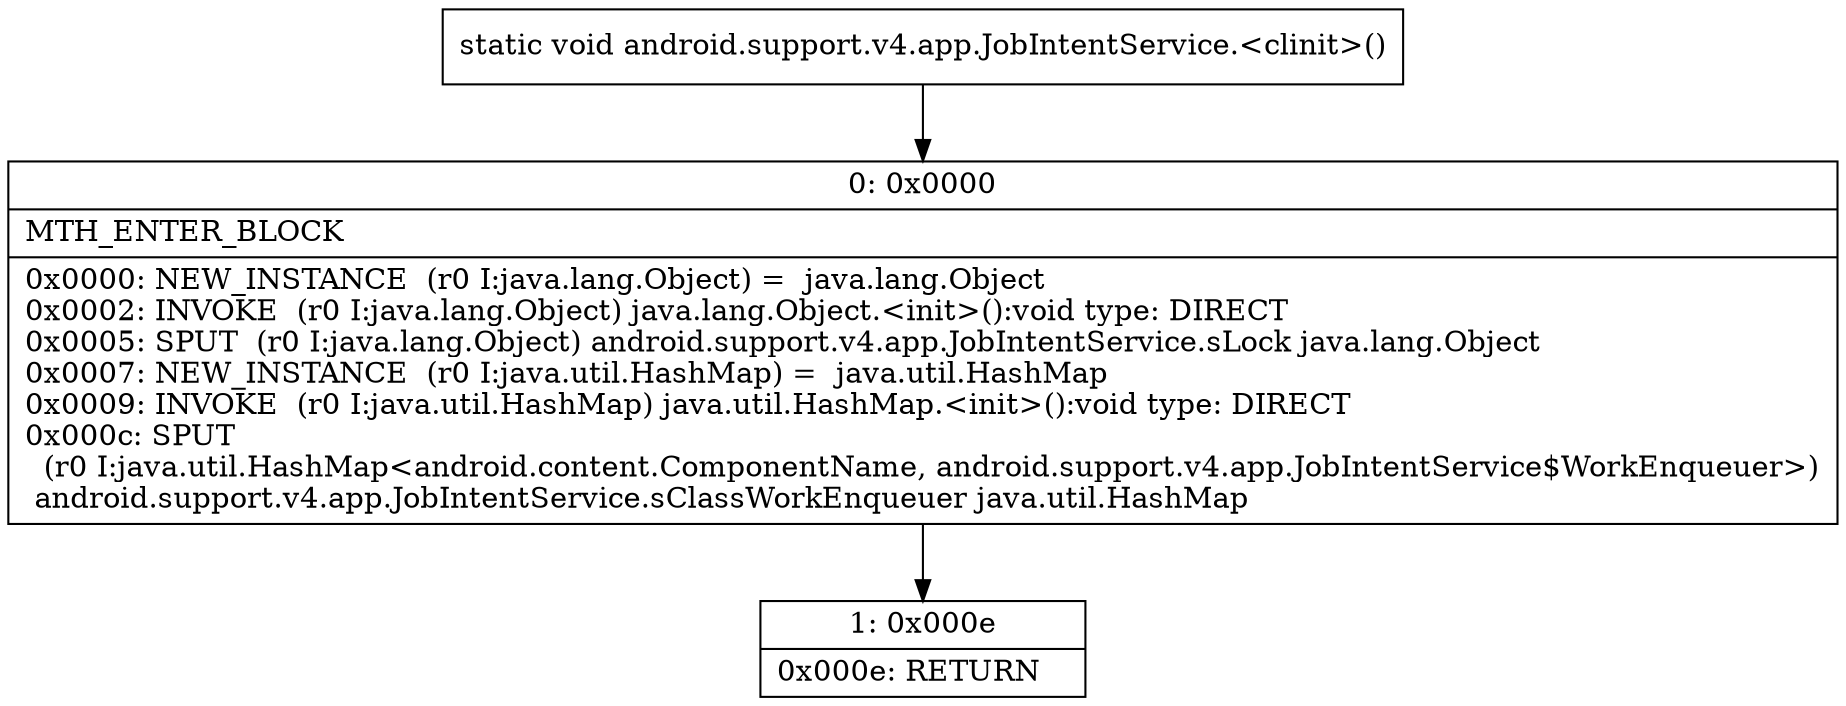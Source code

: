 digraph "CFG forandroid.support.v4.app.JobIntentService.\<clinit\>()V" {
Node_0 [shape=record,label="{0\:\ 0x0000|MTH_ENTER_BLOCK\l|0x0000: NEW_INSTANCE  (r0 I:java.lang.Object) =  java.lang.Object \l0x0002: INVOKE  (r0 I:java.lang.Object) java.lang.Object.\<init\>():void type: DIRECT \l0x0005: SPUT  (r0 I:java.lang.Object) android.support.v4.app.JobIntentService.sLock java.lang.Object \l0x0007: NEW_INSTANCE  (r0 I:java.util.HashMap) =  java.util.HashMap \l0x0009: INVOKE  (r0 I:java.util.HashMap) java.util.HashMap.\<init\>():void type: DIRECT \l0x000c: SPUT  \l  (r0 I:java.util.HashMap\<android.content.ComponentName, android.support.v4.app.JobIntentService$WorkEnqueuer\>)\l android.support.v4.app.JobIntentService.sClassWorkEnqueuer java.util.HashMap \l}"];
Node_1 [shape=record,label="{1\:\ 0x000e|0x000e: RETURN   \l}"];
MethodNode[shape=record,label="{static void android.support.v4.app.JobIntentService.\<clinit\>() }"];
MethodNode -> Node_0;
Node_0 -> Node_1;
}

